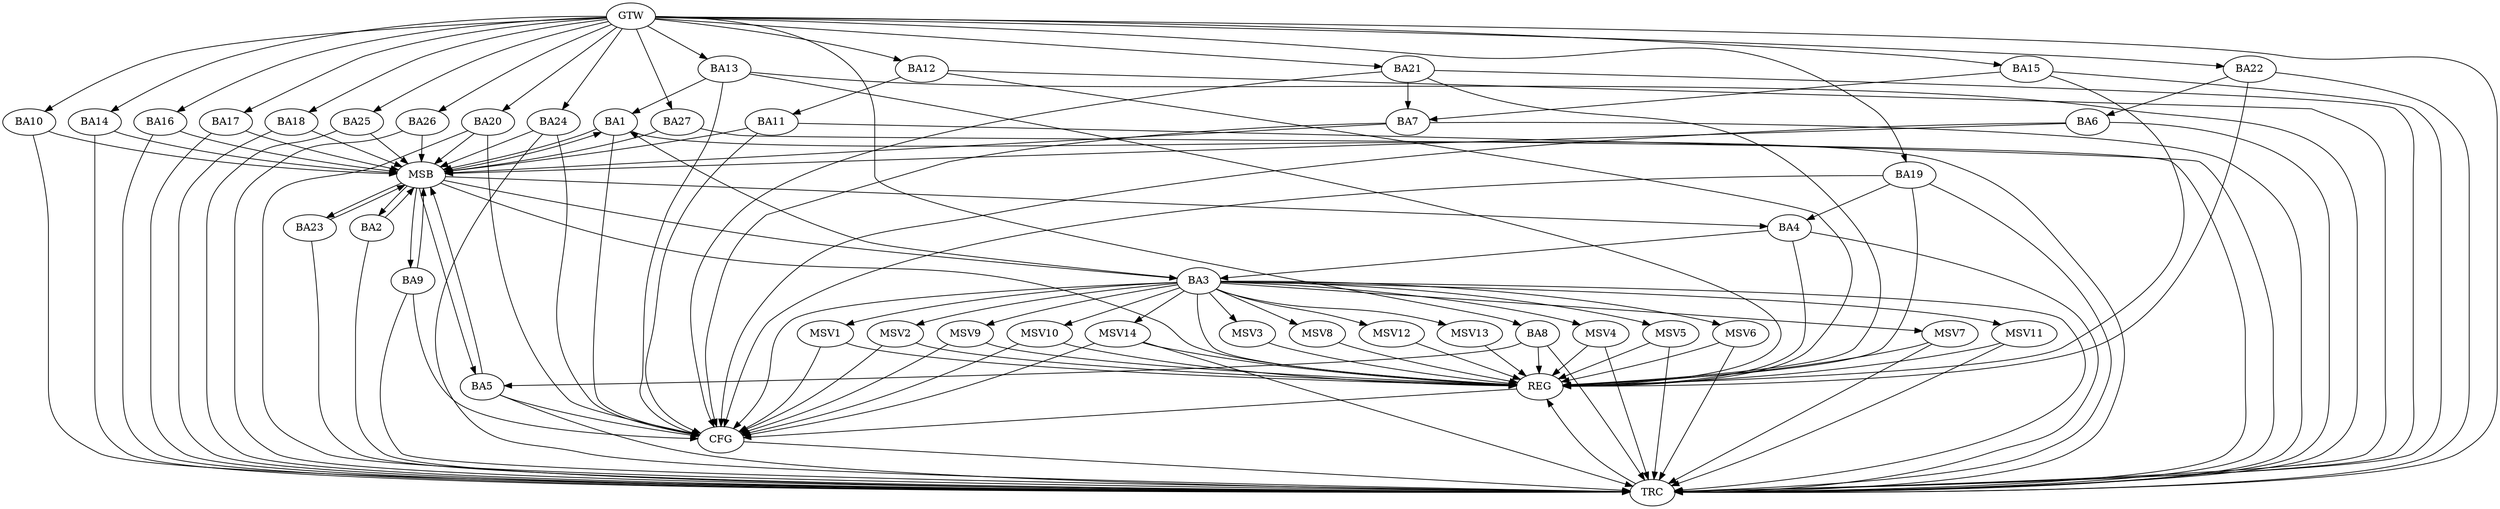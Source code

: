 strict digraph G {
  BA1 [ label="BA1" ];
  BA2 [ label="BA2" ];
  BA3 [ label="BA3" ];
  BA4 [ label="BA4" ];
  BA5 [ label="BA5" ];
  BA6 [ label="BA6" ];
  BA7 [ label="BA7" ];
  BA8 [ label="BA8" ];
  BA9 [ label="BA9" ];
  BA10 [ label="BA10" ];
  BA11 [ label="BA11" ];
  BA12 [ label="BA12" ];
  BA13 [ label="BA13" ];
  BA14 [ label="BA14" ];
  BA15 [ label="BA15" ];
  BA16 [ label="BA16" ];
  BA17 [ label="BA17" ];
  BA18 [ label="BA18" ];
  BA19 [ label="BA19" ];
  BA20 [ label="BA20" ];
  BA21 [ label="BA21" ];
  BA22 [ label="BA22" ];
  BA23 [ label="BA23" ];
  BA24 [ label="BA24" ];
  BA25 [ label="BA25" ];
  BA26 [ label="BA26" ];
  BA27 [ label="BA27" ];
  GTW [ label="GTW" ];
  REG [ label="REG" ];
  MSB [ label="MSB" ];
  CFG [ label="CFG" ];
  TRC [ label="TRC" ];
  MSV1 [ label="MSV1" ];
  MSV2 [ label="MSV2" ];
  MSV3 [ label="MSV3" ];
  MSV4 [ label="MSV4" ];
  MSV5 [ label="MSV5" ];
  MSV6 [ label="MSV6" ];
  MSV7 [ label="MSV7" ];
  MSV8 [ label="MSV8" ];
  MSV9 [ label="MSV9" ];
  MSV10 [ label="MSV10" ];
  MSV11 [ label="MSV11" ];
  MSV12 [ label="MSV12" ];
  MSV13 [ label="MSV13" ];
  MSV14 [ label="MSV14" ];
  BA3 -> BA1;
  BA4 -> BA3;
  BA8 -> BA5;
  BA12 -> BA11;
  BA13 -> BA1;
  BA15 -> BA7;
  BA19 -> BA4;
  BA21 -> BA7;
  BA22 -> BA6;
  GTW -> BA8;
  GTW -> BA10;
  GTW -> BA12;
  GTW -> BA13;
  GTW -> BA14;
  GTW -> BA15;
  GTW -> BA16;
  GTW -> BA17;
  GTW -> BA18;
  GTW -> BA19;
  GTW -> BA20;
  GTW -> BA21;
  GTW -> BA22;
  GTW -> BA24;
  GTW -> BA25;
  GTW -> BA26;
  GTW -> BA27;
  BA3 -> REG;
  BA4 -> REG;
  BA8 -> REG;
  BA12 -> REG;
  BA13 -> REG;
  BA15 -> REG;
  BA19 -> REG;
  BA21 -> REG;
  BA22 -> REG;
  BA1 -> MSB;
  MSB -> BA2;
  MSB -> REG;
  BA2 -> MSB;
  MSB -> BA1;
  BA5 -> MSB;
  MSB -> BA3;
  BA6 -> MSB;
  MSB -> BA5;
  BA7 -> MSB;
  MSB -> BA4;
  BA9 -> MSB;
  BA10 -> MSB;
  BA11 -> MSB;
  BA14 -> MSB;
  BA16 -> MSB;
  MSB -> BA9;
  BA17 -> MSB;
  BA18 -> MSB;
  BA20 -> MSB;
  BA23 -> MSB;
  BA24 -> MSB;
  BA25 -> MSB;
  BA26 -> MSB;
  MSB -> BA23;
  BA27 -> MSB;
  BA6 -> CFG;
  BA21 -> CFG;
  BA7 -> CFG;
  BA1 -> CFG;
  BA5 -> CFG;
  BA3 -> CFG;
  BA9 -> CFG;
  BA19 -> CFG;
  BA24 -> CFG;
  BA20 -> CFG;
  BA13 -> CFG;
  BA11 -> CFG;
  REG -> CFG;
  BA1 -> TRC;
  BA2 -> TRC;
  BA3 -> TRC;
  BA4 -> TRC;
  BA5 -> TRC;
  BA6 -> TRC;
  BA7 -> TRC;
  BA8 -> TRC;
  BA9 -> TRC;
  BA10 -> TRC;
  BA11 -> TRC;
  BA12 -> TRC;
  BA13 -> TRC;
  BA14 -> TRC;
  BA15 -> TRC;
  BA16 -> TRC;
  BA17 -> TRC;
  BA18 -> TRC;
  BA19 -> TRC;
  BA20 -> TRC;
  BA21 -> TRC;
  BA22 -> TRC;
  BA23 -> TRC;
  BA24 -> TRC;
  BA25 -> TRC;
  BA26 -> TRC;
  BA27 -> TRC;
  GTW -> TRC;
  CFG -> TRC;
  TRC -> REG;
  BA3 -> MSV1;
  BA3 -> MSV2;
  BA3 -> MSV3;
  BA3 -> MSV4;
  BA3 -> MSV5;
  MSV1 -> REG;
  MSV1 -> CFG;
  MSV2 -> REG;
  MSV2 -> CFG;
  MSV3 -> REG;
  MSV4 -> REG;
  MSV4 -> TRC;
  MSV5 -> REG;
  MSV5 -> TRC;
  BA3 -> MSV6;
  BA3 -> MSV7;
  MSV6 -> REG;
  MSV6 -> TRC;
  MSV7 -> REG;
  MSV7 -> TRC;
  BA3 -> MSV8;
  MSV8 -> REG;
  BA3 -> MSV9;
  MSV9 -> REG;
  MSV9 -> CFG;
  BA3 -> MSV10;
  BA3 -> MSV11;
  MSV10 -> REG;
  MSV10 -> CFG;
  MSV11 -> REG;
  MSV11 -> TRC;
  BA3 -> MSV12;
  MSV12 -> REG;
  BA3 -> MSV13;
  BA3 -> MSV14;
  MSV13 -> REG;
  MSV14 -> REG;
  MSV14 -> TRC;
  MSV14 -> CFG;
}
